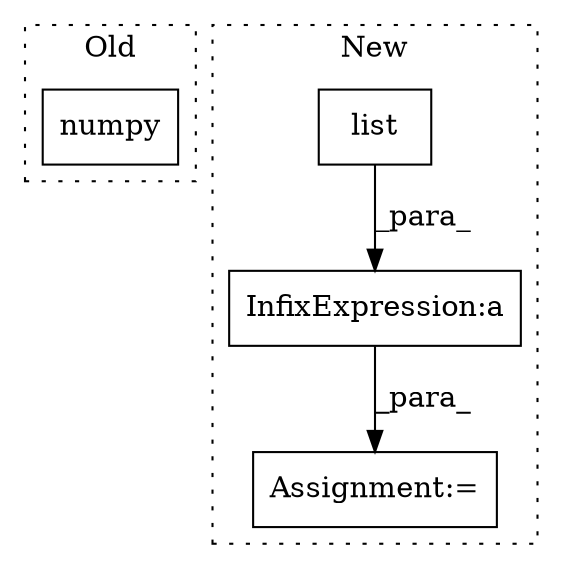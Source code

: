 digraph G {
subgraph cluster0 {
1 [label="numpy" a="32" s="4982" l="7" shape="box"];
label = "Old";
style="dotted";
}
subgraph cluster1 {
2 [label="list" a="32" s="5108,5151" l="5,1" shape="box"];
3 [label="Assignment:=" a="7" s="5165" l="1" shape="box"];
4 [label="InfixExpression:a" a="27" s="5105" l="3" shape="box"];
label = "New";
style="dotted";
}
2 -> 4 [label="_para_"];
4 -> 3 [label="_para_"];
}
